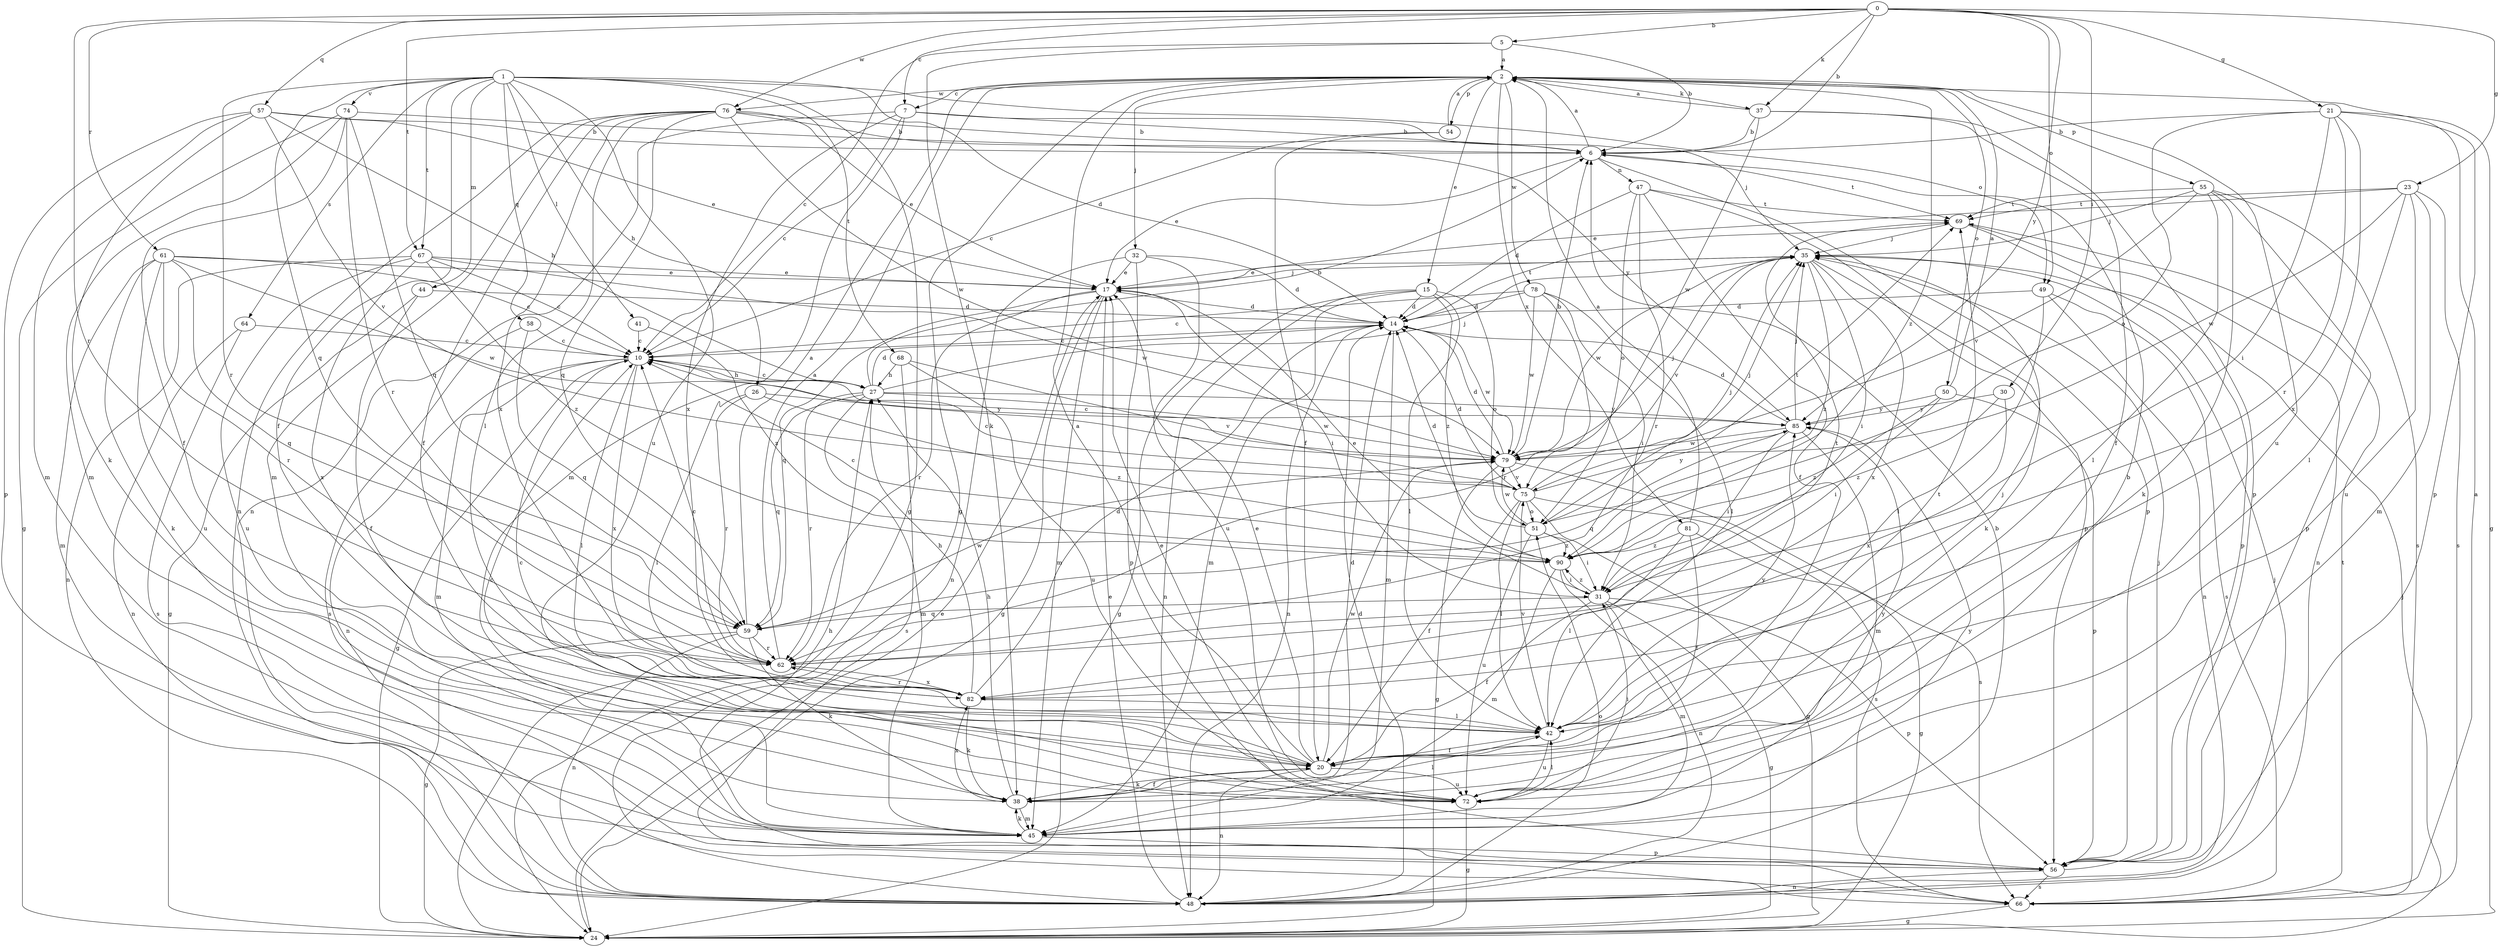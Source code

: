 strict digraph  {
0;
1;
2;
5;
6;
7;
10;
14;
15;
17;
20;
21;
23;
24;
26;
27;
30;
31;
32;
35;
37;
38;
41;
42;
44;
45;
47;
48;
49;
50;
51;
54;
55;
56;
57;
58;
59;
61;
62;
64;
66;
67;
68;
69;
72;
74;
75;
76;
78;
79;
81;
82;
85;
90;
0 -> 5  [label=b];
0 -> 6  [label=b];
0 -> 7  [label=c];
0 -> 21  [label=g];
0 -> 23  [label=g];
0 -> 30  [label=i];
0 -> 37  [label=k];
0 -> 49  [label=o];
0 -> 57  [label=q];
0 -> 61  [label=r];
0 -> 62  [label=r];
0 -> 67  [label=t];
0 -> 76  [label=w];
0 -> 85  [label=y];
1 -> 14  [label=d];
1 -> 20  [label=f];
1 -> 24  [label=g];
1 -> 26  [label=h];
1 -> 41  [label=l];
1 -> 44  [label=m];
1 -> 49  [label=o];
1 -> 58  [label=q];
1 -> 59  [label=q];
1 -> 62  [label=r];
1 -> 64  [label=s];
1 -> 67  [label=t];
1 -> 68  [label=t];
1 -> 72  [label=u];
1 -> 74  [label=v];
2 -> 7  [label=c];
2 -> 15  [label=e];
2 -> 24  [label=g];
2 -> 32  [label=j];
2 -> 37  [label=k];
2 -> 50  [label=o];
2 -> 54  [label=p];
2 -> 55  [label=p];
2 -> 72  [label=u];
2 -> 76  [label=w];
2 -> 78  [label=w];
2 -> 81  [label=x];
2 -> 90  [label=z];
5 -> 2  [label=a];
5 -> 6  [label=b];
5 -> 10  [label=c];
5 -> 38  [label=k];
6 -> 2  [label=a];
6 -> 17  [label=e];
6 -> 47  [label=n];
6 -> 56  [label=p];
6 -> 69  [label=t];
7 -> 6  [label=b];
7 -> 10  [label=c];
7 -> 35  [label=j];
7 -> 45  [label=m];
7 -> 48  [label=n];
7 -> 82  [label=x];
10 -> 24  [label=g];
10 -> 27  [label=h];
10 -> 42  [label=l];
10 -> 45  [label=m];
10 -> 48  [label=n];
10 -> 82  [label=x];
14 -> 10  [label=c];
14 -> 45  [label=m];
14 -> 48  [label=n];
14 -> 69  [label=t];
14 -> 79  [label=w];
15 -> 14  [label=d];
15 -> 24  [label=g];
15 -> 42  [label=l];
15 -> 45  [label=m];
15 -> 48  [label=n];
15 -> 51  [label=o];
15 -> 90  [label=z];
17 -> 14  [label=d];
17 -> 24  [label=g];
17 -> 31  [label=i];
17 -> 35  [label=j];
17 -> 45  [label=m];
17 -> 59  [label=q];
17 -> 62  [label=r];
20 -> 2  [label=a];
20 -> 10  [label=c];
20 -> 17  [label=e];
20 -> 38  [label=k];
20 -> 48  [label=n];
20 -> 69  [label=t];
20 -> 72  [label=u];
20 -> 79  [label=w];
21 -> 6  [label=b];
21 -> 24  [label=g];
21 -> 31  [label=i];
21 -> 51  [label=o];
21 -> 56  [label=p];
21 -> 62  [label=r];
21 -> 82  [label=x];
23 -> 17  [label=e];
23 -> 42  [label=l];
23 -> 45  [label=m];
23 -> 66  [label=s];
23 -> 69  [label=t];
23 -> 72  [label=u];
23 -> 79  [label=w];
24 -> 17  [label=e];
24 -> 35  [label=j];
26 -> 42  [label=l];
26 -> 62  [label=r];
26 -> 85  [label=y];
26 -> 90  [label=z];
27 -> 6  [label=b];
27 -> 10  [label=c];
27 -> 14  [label=d];
27 -> 35  [label=j];
27 -> 45  [label=m];
27 -> 59  [label=q];
27 -> 62  [label=r];
27 -> 79  [label=w];
27 -> 85  [label=y];
30 -> 82  [label=x];
30 -> 85  [label=y];
30 -> 90  [label=z];
31 -> 17  [label=e];
31 -> 20  [label=f];
31 -> 24  [label=g];
31 -> 45  [label=m];
31 -> 56  [label=p];
31 -> 59  [label=q];
31 -> 90  [label=z];
32 -> 14  [label=d];
32 -> 17  [label=e];
32 -> 48  [label=n];
32 -> 56  [label=p];
32 -> 72  [label=u];
35 -> 17  [label=e];
35 -> 31  [label=i];
35 -> 38  [label=k];
35 -> 75  [label=v];
35 -> 79  [label=w];
35 -> 82  [label=x];
35 -> 90  [label=z];
37 -> 2  [label=a];
37 -> 6  [label=b];
37 -> 20  [label=f];
37 -> 56  [label=p];
37 -> 79  [label=w];
38 -> 14  [label=d];
38 -> 20  [label=f];
38 -> 27  [label=h];
38 -> 42  [label=l];
38 -> 45  [label=m];
38 -> 82  [label=x];
41 -> 10  [label=c];
41 -> 90  [label=z];
42 -> 20  [label=f];
42 -> 35  [label=j];
42 -> 72  [label=u];
42 -> 75  [label=v];
42 -> 85  [label=y];
44 -> 14  [label=d];
44 -> 20  [label=f];
44 -> 24  [label=g];
45 -> 38  [label=k];
45 -> 56  [label=p];
45 -> 85  [label=y];
47 -> 14  [label=d];
47 -> 20  [label=f];
47 -> 51  [label=o];
47 -> 56  [label=p];
47 -> 62  [label=r];
47 -> 69  [label=t];
48 -> 6  [label=b];
48 -> 14  [label=d];
48 -> 17  [label=e];
48 -> 35  [label=j];
48 -> 51  [label=o];
49 -> 14  [label=d];
49 -> 42  [label=l];
49 -> 48  [label=n];
49 -> 66  [label=s];
50 -> 2  [label=a];
50 -> 31  [label=i];
50 -> 56  [label=p];
50 -> 85  [label=y];
50 -> 90  [label=z];
51 -> 14  [label=d];
51 -> 31  [label=i];
51 -> 35  [label=j];
51 -> 69  [label=t];
51 -> 72  [label=u];
51 -> 79  [label=w];
51 -> 90  [label=z];
54 -> 2  [label=a];
54 -> 10  [label=c];
54 -> 20  [label=f];
55 -> 35  [label=j];
55 -> 38  [label=k];
55 -> 42  [label=l];
55 -> 56  [label=p];
55 -> 66  [label=s];
55 -> 69  [label=t];
55 -> 75  [label=v];
56 -> 27  [label=h];
56 -> 35  [label=j];
56 -> 48  [label=n];
56 -> 66  [label=s];
57 -> 6  [label=b];
57 -> 17  [label=e];
57 -> 27  [label=h];
57 -> 38  [label=k];
57 -> 45  [label=m];
57 -> 56  [label=p];
57 -> 75  [label=v];
58 -> 10  [label=c];
58 -> 59  [label=q];
58 -> 66  [label=s];
59 -> 2  [label=a];
59 -> 24  [label=g];
59 -> 38  [label=k];
59 -> 48  [label=n];
59 -> 62  [label=r];
59 -> 79  [label=w];
61 -> 10  [label=c];
61 -> 17  [label=e];
61 -> 38  [label=k];
61 -> 45  [label=m];
61 -> 59  [label=q];
61 -> 62  [label=r];
61 -> 72  [label=u];
61 -> 79  [label=w];
62 -> 2  [label=a];
62 -> 10  [label=c];
62 -> 69  [label=t];
62 -> 82  [label=x];
64 -> 10  [label=c];
64 -> 48  [label=n];
64 -> 66  [label=s];
66 -> 2  [label=a];
66 -> 24  [label=g];
66 -> 69  [label=t];
67 -> 10  [label=c];
67 -> 17  [label=e];
67 -> 48  [label=n];
67 -> 72  [label=u];
67 -> 79  [label=w];
67 -> 82  [label=x];
67 -> 90  [label=z];
68 -> 27  [label=h];
68 -> 66  [label=s];
68 -> 72  [label=u];
68 -> 75  [label=v];
69 -> 35  [label=j];
69 -> 48  [label=n];
69 -> 56  [label=p];
72 -> 6  [label=b];
72 -> 10  [label=c];
72 -> 17  [label=e];
72 -> 24  [label=g];
72 -> 31  [label=i];
72 -> 42  [label=l];
72 -> 85  [label=y];
74 -> 6  [label=b];
74 -> 20  [label=f];
74 -> 24  [label=g];
74 -> 45  [label=m];
74 -> 59  [label=q];
74 -> 62  [label=r];
75 -> 10  [label=c];
75 -> 14  [label=d];
75 -> 20  [label=f];
75 -> 24  [label=g];
75 -> 35  [label=j];
75 -> 42  [label=l];
75 -> 51  [label=o];
75 -> 66  [label=s];
75 -> 85  [label=y];
76 -> 6  [label=b];
76 -> 17  [label=e];
76 -> 20  [label=f];
76 -> 42  [label=l];
76 -> 45  [label=m];
76 -> 48  [label=n];
76 -> 59  [label=q];
76 -> 79  [label=w];
76 -> 82  [label=x];
76 -> 85  [label=y];
78 -> 10  [label=c];
78 -> 14  [label=d];
78 -> 31  [label=i];
78 -> 42  [label=l];
78 -> 62  [label=r];
78 -> 79  [label=w];
79 -> 6  [label=b];
79 -> 10  [label=c];
79 -> 14  [label=d];
79 -> 24  [label=g];
79 -> 35  [label=j];
79 -> 66  [label=s];
79 -> 75  [label=v];
81 -> 2  [label=a];
81 -> 20  [label=f];
81 -> 24  [label=g];
81 -> 42  [label=l];
81 -> 90  [label=z];
82 -> 14  [label=d];
82 -> 27  [label=h];
82 -> 38  [label=k];
82 -> 42  [label=l];
82 -> 62  [label=r];
85 -> 14  [label=d];
85 -> 31  [label=i];
85 -> 35  [label=j];
85 -> 45  [label=m];
85 -> 59  [label=q];
85 -> 79  [label=w];
90 -> 10  [label=c];
90 -> 31  [label=i];
90 -> 45  [label=m];
90 -> 48  [label=n];
}
